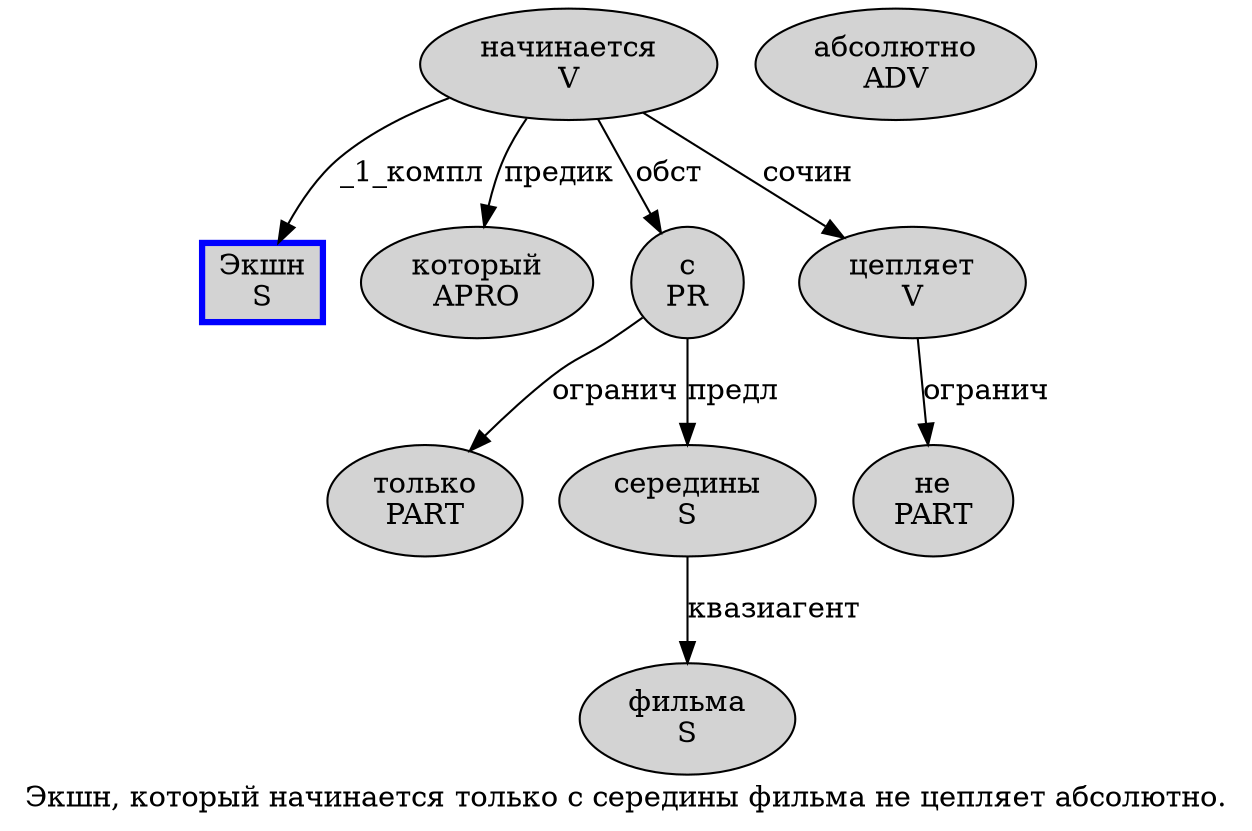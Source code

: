 digraph SENTENCE_4815 {
	graph [label="Экшн, который начинается только с середины фильма не цепляет абсолютно."]
	node [style=filled]
		0 [label="Экшн
S" color=blue fillcolor=lightgray penwidth=3 shape=box]
		2 [label="который
APRO" color="" fillcolor=lightgray penwidth=1 shape=ellipse]
		3 [label="начинается
V" color="" fillcolor=lightgray penwidth=1 shape=ellipse]
		4 [label="только
PART" color="" fillcolor=lightgray penwidth=1 shape=ellipse]
		5 [label="с
PR" color="" fillcolor=lightgray penwidth=1 shape=ellipse]
		6 [label="середины
S" color="" fillcolor=lightgray penwidth=1 shape=ellipse]
		7 [label="фильма
S" color="" fillcolor=lightgray penwidth=1 shape=ellipse]
		8 [label="не
PART" color="" fillcolor=lightgray penwidth=1 shape=ellipse]
		9 [label="цепляет
V" color="" fillcolor=lightgray penwidth=1 shape=ellipse]
		10 [label="абсолютно
ADV" color="" fillcolor=lightgray penwidth=1 shape=ellipse]
			5 -> 4 [label="огранич"]
			5 -> 6 [label="предл"]
			6 -> 7 [label="квазиагент"]
			9 -> 8 [label="огранич"]
			3 -> 0 [label="_1_компл"]
			3 -> 2 [label="предик"]
			3 -> 5 [label="обст"]
			3 -> 9 [label="сочин"]
}